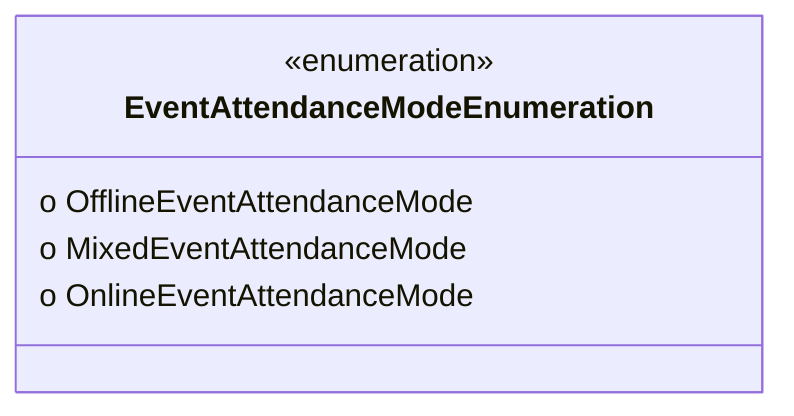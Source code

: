 classDiagram
  class EventAttendanceModeEnumeration {
<<enumeration>>
  o OfflineEventAttendanceMode
  o MixedEventAttendanceMode
  o OnlineEventAttendanceMode
 }